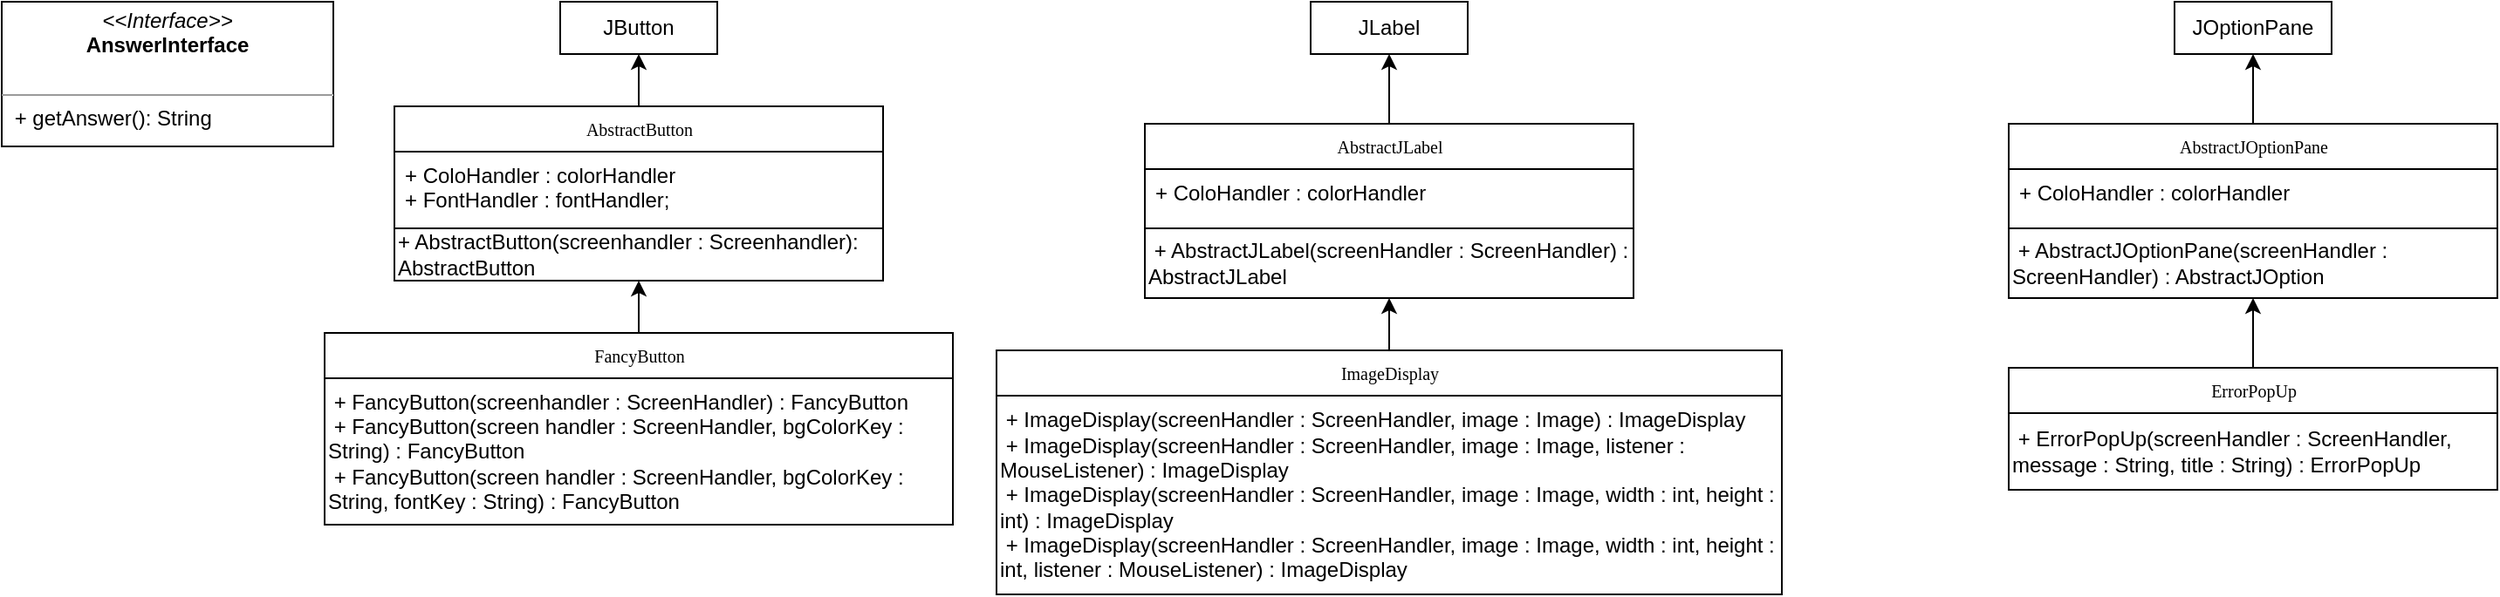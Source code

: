 <mxfile version="14.7.0" type="github">
  <diagram name="Page-1" id="c4acf3e9-155e-7222-9cf6-157b1a14988f">
    <mxGraphModel dx="1480" dy="738" grid="1" gridSize="10" guides="1" tooltips="1" connect="1" arrows="1" fold="1" page="1" pageScale="1" pageWidth="850" pageHeight="1100" background="none" math="0" shadow="0">
      <root>
        <mxCell id="0" />
        <mxCell id="1" parent="0" />
        <mxCell id="17acba5748e5396b-20" value="AbstractButton" style="swimlane;html=1;fontStyle=0;childLayout=stackLayout;horizontal=1;startSize=26;fillColor=none;horizontalStack=0;resizeParent=1;resizeLast=0;collapsible=1;marginBottom=0;swimlaneFillColor=#ffffff;rounded=0;shadow=0;comic=0;labelBackgroundColor=none;strokeWidth=1;fontFamily=Verdana;fontSize=10;align=center;" parent="1" vertex="1">
          <mxGeometry x="235" y="70" width="280" height="100" as="geometry" />
        </mxCell>
        <mxCell id="17acba5748e5396b-21" value="+ ColoHandler : colorHandler&lt;br&gt;+ FontHandler : fontHandler;" style="text;html=1;strokeColor=none;fillColor=none;align=left;verticalAlign=top;spacingLeft=4;spacingRight=4;whiteSpace=wrap;overflow=hidden;rotatable=0;points=[[0,0.5],[1,0.5]];portConstraint=eastwest;" parent="17acba5748e5396b-20" vertex="1">
          <mxGeometry y="26" width="280" height="44" as="geometry" />
        </mxCell>
        <mxCell id="NkOzcVT1KXUHW7bZKLYk-2" value="+ AbstractButton(screenhandler : Screenhandler): AbstractButton" style="rounded=0;whiteSpace=wrap;html=1;align=left;" vertex="1" parent="17acba5748e5396b-20">
          <mxGeometry y="70" width="280" height="30" as="geometry" />
        </mxCell>
        <mxCell id="5d2195bd80daf111-18" value="&lt;p style=&quot;margin: 0px ; margin-top: 4px ; text-align: center&quot;&gt;&lt;i&gt;&amp;lt;&amp;lt;Interface&amp;gt;&amp;gt;&lt;/i&gt;&lt;br&gt;&lt;b&gt;AnswerInterface&lt;/b&gt;&lt;/p&gt;&lt;p style=&quot;margin: 0px ; margin-left: 4px&quot;&gt;&lt;br&gt;&lt;/p&gt;&lt;hr size=&quot;1&quot;&gt;&lt;p style=&quot;margin: 0px ; margin-left: 4px&quot;&gt;&amp;nbsp;+ getAnswer(): String&lt;br&gt;&lt;/p&gt;" style="verticalAlign=top;align=left;overflow=fill;fontSize=12;fontFamily=Helvetica;html=1;rounded=0;shadow=0;comic=0;labelBackgroundColor=none;strokeWidth=1" parent="1" vertex="1">
          <mxGeometry x="10" y="10" width="190" height="83" as="geometry" />
        </mxCell>
        <mxCell id="NkOzcVT1KXUHW7bZKLYk-3" value="JButton" style="rounded=0;whiteSpace=wrap;html=1;" vertex="1" parent="1">
          <mxGeometry x="330" y="10" width="90" height="30" as="geometry" />
        </mxCell>
        <mxCell id="NkOzcVT1KXUHW7bZKLYk-4" value="" style="endArrow=classic;html=1;entryX=0.5;entryY=1;entryDx=0;entryDy=0;exitX=0.5;exitY=0;exitDx=0;exitDy=0;" edge="1" parent="1" source="17acba5748e5396b-20" target="NkOzcVT1KXUHW7bZKLYk-3">
          <mxGeometry width="50" height="50" relative="1" as="geometry">
            <mxPoint x="350" y="300" as="sourcePoint" />
            <mxPoint x="400" y="250" as="targetPoint" />
          </mxGeometry>
        </mxCell>
        <mxCell id="NkOzcVT1KXUHW7bZKLYk-5" value="FancyButton" style="swimlane;html=1;fontStyle=0;childLayout=stackLayout;horizontal=1;startSize=26;fillColor=none;horizontalStack=0;resizeParent=1;resizeLast=0;collapsible=1;marginBottom=0;swimlaneFillColor=#ffffff;rounded=0;shadow=0;comic=0;labelBackgroundColor=none;strokeWidth=1;fontFamily=Verdana;fontSize=10;align=center;" vertex="1" parent="1">
          <mxGeometry x="195" y="200" width="360" height="110" as="geometry" />
        </mxCell>
        <mxCell id="NkOzcVT1KXUHW7bZKLYk-7" value="&amp;nbsp;+ FancyButton(screenhandler : ScreenHandler) : FancyButton&lt;br&gt;&amp;nbsp;+ FancyButton(screen handler : ScreenHandler, bgColorKey : String) : FancyButton&lt;br&gt;&amp;nbsp;+ FancyButton(screen handler : ScreenHandler, bgColorKey : String, fontKey : String) : FancyButton" style="rounded=0;whiteSpace=wrap;html=1;align=left;" vertex="1" parent="NkOzcVT1KXUHW7bZKLYk-5">
          <mxGeometry y="26" width="360" height="84" as="geometry" />
        </mxCell>
        <mxCell id="NkOzcVT1KXUHW7bZKLYk-9" value="" style="endArrow=classic;html=1;entryX=0.5;entryY=1;entryDx=0;entryDy=0;exitX=0.5;exitY=0;exitDx=0;exitDy=0;" edge="1" parent="1" source="NkOzcVT1KXUHW7bZKLYk-5" target="NkOzcVT1KXUHW7bZKLYk-2">
          <mxGeometry width="50" height="50" relative="1" as="geometry">
            <mxPoint x="410" y="97" as="sourcePoint" />
            <mxPoint x="410" y="70.0" as="targetPoint" />
          </mxGeometry>
        </mxCell>
        <mxCell id="NkOzcVT1KXUHW7bZKLYk-11" value="JLabel" style="rounded=0;whiteSpace=wrap;html=1;" vertex="1" parent="1">
          <mxGeometry x="760" y="10" width="90" height="30" as="geometry" />
        </mxCell>
        <mxCell id="NkOzcVT1KXUHW7bZKLYk-12" value="AbstractJLabel" style="swimlane;html=1;fontStyle=0;childLayout=stackLayout;horizontal=1;startSize=26;fillColor=none;horizontalStack=0;resizeParent=1;resizeLast=0;collapsible=1;marginBottom=0;swimlaneFillColor=#ffffff;rounded=0;shadow=0;comic=0;labelBackgroundColor=none;strokeWidth=1;fontFamily=Verdana;fontSize=10;align=center;" vertex="1" parent="1">
          <mxGeometry x="665" y="80" width="280" height="100" as="geometry" />
        </mxCell>
        <mxCell id="NkOzcVT1KXUHW7bZKLYk-13" value="+ ColoHandler : colorHandler" style="text;html=1;strokeColor=none;fillColor=none;align=left;verticalAlign=top;spacingLeft=4;spacingRight=4;whiteSpace=wrap;overflow=hidden;rotatable=0;points=[[0,0.5],[1,0.5]];portConstraint=eastwest;" vertex="1" parent="NkOzcVT1KXUHW7bZKLYk-12">
          <mxGeometry y="26" width="280" height="34" as="geometry" />
        </mxCell>
        <mxCell id="NkOzcVT1KXUHW7bZKLYk-14" value="&amp;nbsp;+ AbstractJLabel(screenHandler : ScreenHandler) : AbstractJLabel" style="rounded=0;whiteSpace=wrap;html=1;align=left;" vertex="1" parent="NkOzcVT1KXUHW7bZKLYk-12">
          <mxGeometry y="60" width="280" height="40" as="geometry" />
        </mxCell>
        <mxCell id="NkOzcVT1KXUHW7bZKLYk-15" value="" style="endArrow=classic;html=1;entryX=0.5;entryY=1;entryDx=0;entryDy=0;exitX=0.5;exitY=0;exitDx=0;exitDy=0;" edge="1" parent="1" source="NkOzcVT1KXUHW7bZKLYk-12" target="NkOzcVT1KXUHW7bZKLYk-11">
          <mxGeometry width="50" height="50" relative="1" as="geometry">
            <mxPoint x="425" y="437" as="sourcePoint" />
            <mxPoint x="410" y="197" as="targetPoint" />
          </mxGeometry>
        </mxCell>
        <mxCell id="NkOzcVT1KXUHW7bZKLYk-16" value="ImageDisplay" style="swimlane;html=1;fontStyle=0;childLayout=stackLayout;horizontal=1;startSize=26;fillColor=none;horizontalStack=0;resizeParent=1;resizeLast=0;collapsible=1;marginBottom=0;swimlaneFillColor=#ffffff;rounded=0;shadow=0;comic=0;labelBackgroundColor=none;strokeWidth=1;fontFamily=Verdana;fontSize=10;align=center;" vertex="1" parent="1">
          <mxGeometry x="580" y="210" width="450" height="140" as="geometry" />
        </mxCell>
        <mxCell id="NkOzcVT1KXUHW7bZKLYk-18" value="&amp;nbsp;+ ImageDisplay(screenHandler : ScreenHandler, image : Image) : ImageDisplay&lt;br&gt;&amp;nbsp;+ ImageDisplay(screenHandler : ScreenHandler, image : Image, listener : MouseListener) : ImageDisplay&lt;br&gt;&amp;nbsp;+ ImageDisplay(screenHandler : ScreenHandler, image : Image, width : int, height : int) : ImageDisplay&lt;br&gt;&amp;nbsp;+ ImageDisplay(screenHandler : ScreenHandler, image : Image, width : int, height : int,&amp;nbsp;listener : MouseListener) : ImageDisplay" style="rounded=0;whiteSpace=wrap;html=1;align=left;" vertex="1" parent="NkOzcVT1KXUHW7bZKLYk-16">
          <mxGeometry y="26" width="450" height="114" as="geometry" />
        </mxCell>
        <mxCell id="NkOzcVT1KXUHW7bZKLYk-19" value="" style="endArrow=classic;html=1;entryX=0.5;entryY=1;entryDx=0;entryDy=0;exitX=0.5;exitY=0;exitDx=0;exitDy=0;" edge="1" parent="1" source="NkOzcVT1KXUHW7bZKLYk-16" target="NkOzcVT1KXUHW7bZKLYk-14">
          <mxGeometry width="50" height="50" relative="1" as="geometry">
            <mxPoint x="745" y="270" as="sourcePoint" />
            <mxPoint x="765" y="180" as="targetPoint" />
            <Array as="points" />
          </mxGeometry>
        </mxCell>
        <mxCell id="NkOzcVT1KXUHW7bZKLYk-20" value="JOptionPane" style="rounded=0;whiteSpace=wrap;html=1;" vertex="1" parent="1">
          <mxGeometry x="1255" y="10" width="90" height="30" as="geometry" />
        </mxCell>
        <mxCell id="NkOzcVT1KXUHW7bZKLYk-21" value="AbstractJOptionPane" style="swimlane;html=1;fontStyle=0;childLayout=stackLayout;horizontal=1;startSize=26;fillColor=none;horizontalStack=0;resizeParent=1;resizeLast=0;collapsible=1;marginBottom=0;swimlaneFillColor=#ffffff;rounded=0;shadow=0;comic=0;labelBackgroundColor=none;strokeWidth=1;fontFamily=Verdana;fontSize=10;align=center;" vertex="1" parent="1">
          <mxGeometry x="1160" y="80" width="280" height="100" as="geometry" />
        </mxCell>
        <mxCell id="NkOzcVT1KXUHW7bZKLYk-22" value="+ ColoHandler : colorHandler" style="text;html=1;strokeColor=none;fillColor=none;align=left;verticalAlign=top;spacingLeft=4;spacingRight=4;whiteSpace=wrap;overflow=hidden;rotatable=0;points=[[0,0.5],[1,0.5]];portConstraint=eastwest;" vertex="1" parent="NkOzcVT1KXUHW7bZKLYk-21">
          <mxGeometry y="26" width="280" height="34" as="geometry" />
        </mxCell>
        <mxCell id="NkOzcVT1KXUHW7bZKLYk-23" value="&amp;nbsp;+ AbstractJOptionPane(screenHandler : ScreenHandler) : AbstractJOption" style="rounded=0;whiteSpace=wrap;html=1;align=left;" vertex="1" parent="NkOzcVT1KXUHW7bZKLYk-21">
          <mxGeometry y="60" width="280" height="40" as="geometry" />
        </mxCell>
        <mxCell id="NkOzcVT1KXUHW7bZKLYk-24" value="" style="endArrow=classic;html=1;entryX=0.5;entryY=1;entryDx=0;entryDy=0;exitX=0.5;exitY=0;exitDx=0;exitDy=0;" edge="1" source="NkOzcVT1KXUHW7bZKLYk-21" target="NkOzcVT1KXUHW7bZKLYk-20" parent="1">
          <mxGeometry width="50" height="50" relative="1" as="geometry">
            <mxPoint x="920" y="437" as="sourcePoint" />
            <mxPoint x="905" y="197" as="targetPoint" />
          </mxGeometry>
        </mxCell>
        <mxCell id="NkOzcVT1KXUHW7bZKLYk-25" value="ErrorPopUp" style="swimlane;html=1;fontStyle=0;childLayout=stackLayout;horizontal=1;startSize=26;fillColor=none;horizontalStack=0;resizeParent=1;resizeLast=0;collapsible=1;marginBottom=0;swimlaneFillColor=#ffffff;rounded=0;shadow=0;comic=0;labelBackgroundColor=none;strokeWidth=1;fontFamily=Verdana;fontSize=10;align=center;" vertex="1" parent="1">
          <mxGeometry x="1160" y="220" width="280" height="70" as="geometry" />
        </mxCell>
        <mxCell id="NkOzcVT1KXUHW7bZKLYk-27" value="&amp;nbsp;+ ErrorPopUp(screenHandler : ScreenHandler, message : String, title : String) : ErrorPopUp" style="rounded=0;whiteSpace=wrap;html=1;align=left;" vertex="1" parent="NkOzcVT1KXUHW7bZKLYk-25">
          <mxGeometry y="26" width="280" height="44" as="geometry" />
        </mxCell>
        <mxCell id="NkOzcVT1KXUHW7bZKLYk-28" value="" style="endArrow=classic;html=1;entryX=0.5;entryY=1;entryDx=0;entryDy=0;exitX=0.5;exitY=0;exitDx=0;exitDy=0;" edge="1" source="NkOzcVT1KXUHW7bZKLYk-25" parent="1">
          <mxGeometry width="50" height="50" relative="1" as="geometry">
            <mxPoint x="920" y="577" as="sourcePoint" />
            <mxPoint x="1300" y="180.0" as="targetPoint" />
          </mxGeometry>
        </mxCell>
      </root>
    </mxGraphModel>
  </diagram>
</mxfile>
